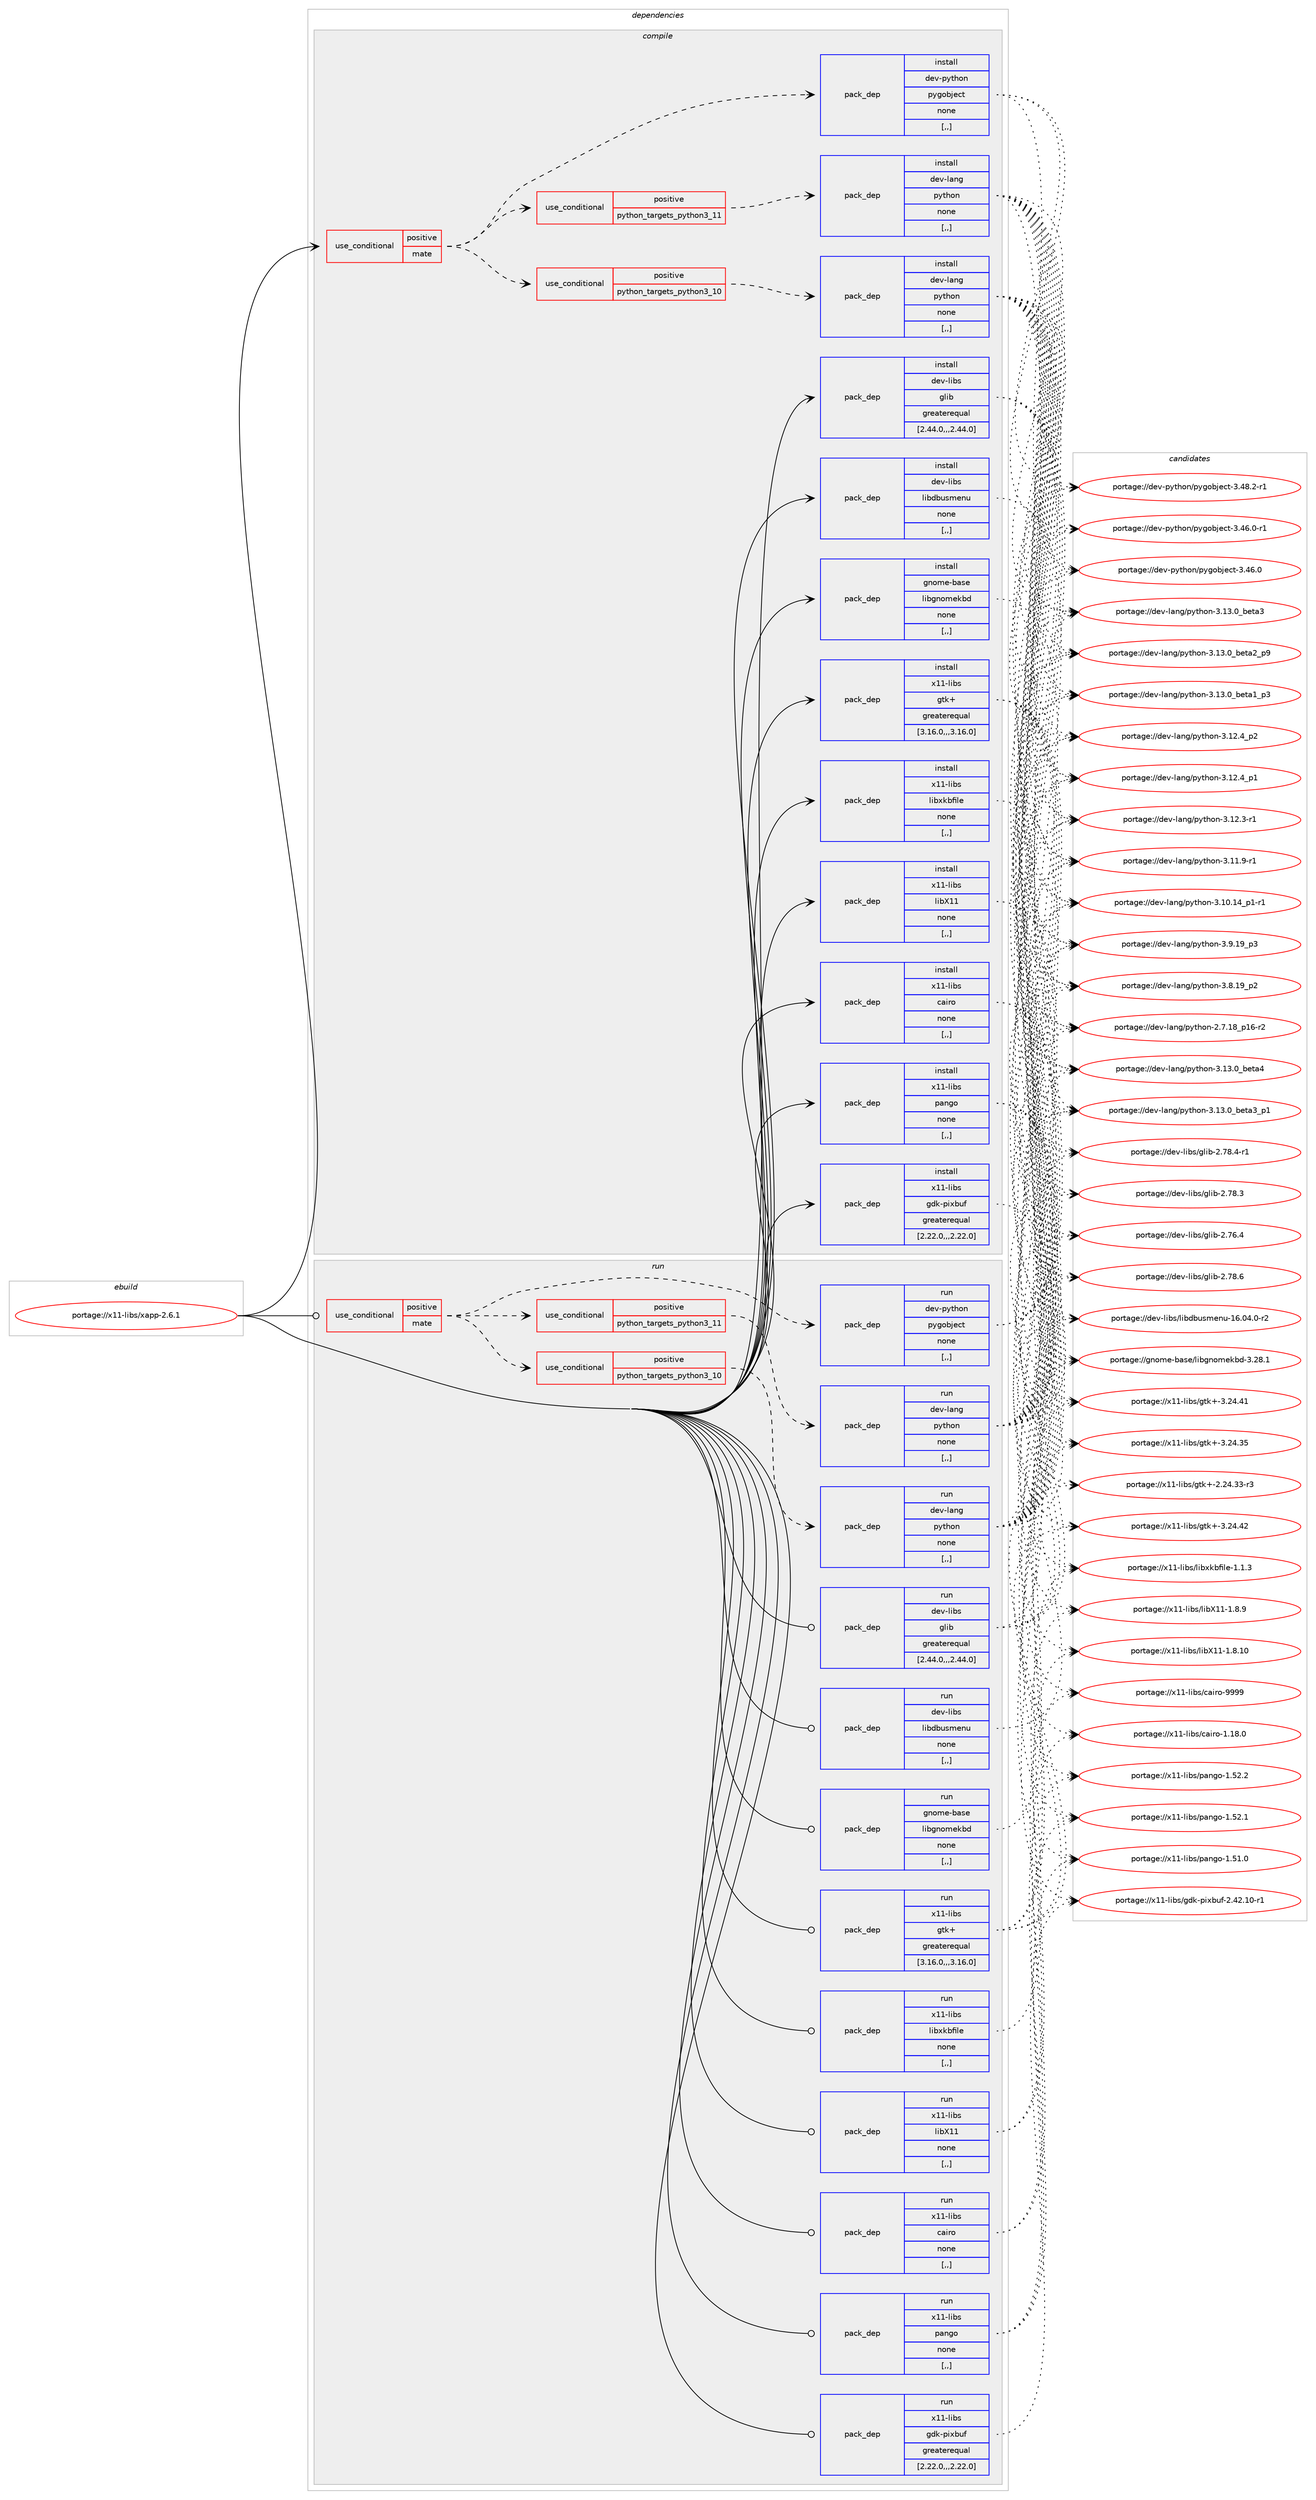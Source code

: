 digraph prolog {

# *************
# Graph options
# *************

newrank=true;
concentrate=true;
compound=true;
graph [rankdir=LR,fontname=Helvetica,fontsize=10,ranksep=1.5];#, ranksep=2.5, nodesep=0.2];
edge  [arrowhead=vee];
node  [fontname=Helvetica,fontsize=10];

# **********
# The ebuild
# **********

subgraph cluster_leftcol {
color=gray;
label=<<i>ebuild</i>>;
id [label="portage://x11-libs/xapp-2.6.1", color=red, width=4, href="../x11-libs/xapp-2.6.1.svg"];
}

# ****************
# The dependencies
# ****************

subgraph cluster_midcol {
color=gray;
label=<<i>dependencies</i>>;
subgraph cluster_compile {
fillcolor="#eeeeee";
style=filled;
label=<<i>compile</i>>;
subgraph cond122041 {
dependency459374 [label=<<TABLE BORDER="0" CELLBORDER="1" CELLSPACING="0" CELLPADDING="4"><TR><TD ROWSPAN="3" CELLPADDING="10">use_conditional</TD></TR><TR><TD>positive</TD></TR><TR><TD>mate</TD></TR></TABLE>>, shape=none, color=red];
subgraph cond122042 {
dependency459375 [label=<<TABLE BORDER="0" CELLBORDER="1" CELLSPACING="0" CELLPADDING="4"><TR><TD ROWSPAN="3" CELLPADDING="10">use_conditional</TD></TR><TR><TD>positive</TD></TR><TR><TD>python_targets_python3_10</TD></TR></TABLE>>, shape=none, color=red];
subgraph pack333950 {
dependency459376 [label=<<TABLE BORDER="0" CELLBORDER="1" CELLSPACING="0" CELLPADDING="4" WIDTH="220"><TR><TD ROWSPAN="6" CELLPADDING="30">pack_dep</TD></TR><TR><TD WIDTH="110">install</TD></TR><TR><TD>dev-lang</TD></TR><TR><TD>python</TD></TR><TR><TD>none</TD></TR><TR><TD>[,,]</TD></TR></TABLE>>, shape=none, color=blue];
}
dependency459375:e -> dependency459376:w [weight=20,style="dashed",arrowhead="vee"];
}
dependency459374:e -> dependency459375:w [weight=20,style="dashed",arrowhead="vee"];
subgraph cond122043 {
dependency459377 [label=<<TABLE BORDER="0" CELLBORDER="1" CELLSPACING="0" CELLPADDING="4"><TR><TD ROWSPAN="3" CELLPADDING="10">use_conditional</TD></TR><TR><TD>positive</TD></TR><TR><TD>python_targets_python3_11</TD></TR></TABLE>>, shape=none, color=red];
subgraph pack333951 {
dependency459378 [label=<<TABLE BORDER="0" CELLBORDER="1" CELLSPACING="0" CELLPADDING="4" WIDTH="220"><TR><TD ROWSPAN="6" CELLPADDING="30">pack_dep</TD></TR><TR><TD WIDTH="110">install</TD></TR><TR><TD>dev-lang</TD></TR><TR><TD>python</TD></TR><TR><TD>none</TD></TR><TR><TD>[,,]</TD></TR></TABLE>>, shape=none, color=blue];
}
dependency459377:e -> dependency459378:w [weight=20,style="dashed",arrowhead="vee"];
}
dependency459374:e -> dependency459377:w [weight=20,style="dashed",arrowhead="vee"];
subgraph pack333952 {
dependency459379 [label=<<TABLE BORDER="0" CELLBORDER="1" CELLSPACING="0" CELLPADDING="4" WIDTH="220"><TR><TD ROWSPAN="6" CELLPADDING="30">pack_dep</TD></TR><TR><TD WIDTH="110">install</TD></TR><TR><TD>dev-python</TD></TR><TR><TD>pygobject</TD></TR><TR><TD>none</TD></TR><TR><TD>[,,]</TD></TR></TABLE>>, shape=none, color=blue];
}
dependency459374:e -> dependency459379:w [weight=20,style="dashed",arrowhead="vee"];
}
id:e -> dependency459374:w [weight=20,style="solid",arrowhead="vee"];
subgraph pack333953 {
dependency459380 [label=<<TABLE BORDER="0" CELLBORDER="1" CELLSPACING="0" CELLPADDING="4" WIDTH="220"><TR><TD ROWSPAN="6" CELLPADDING="30">pack_dep</TD></TR><TR><TD WIDTH="110">install</TD></TR><TR><TD>dev-libs</TD></TR><TR><TD>glib</TD></TR><TR><TD>greaterequal</TD></TR><TR><TD>[2.44.0,,,2.44.0]</TD></TR></TABLE>>, shape=none, color=blue];
}
id:e -> dependency459380:w [weight=20,style="solid",arrowhead="vee"];
subgraph pack333954 {
dependency459381 [label=<<TABLE BORDER="0" CELLBORDER="1" CELLSPACING="0" CELLPADDING="4" WIDTH="220"><TR><TD ROWSPAN="6" CELLPADDING="30">pack_dep</TD></TR><TR><TD WIDTH="110">install</TD></TR><TR><TD>dev-libs</TD></TR><TR><TD>libdbusmenu</TD></TR><TR><TD>none</TD></TR><TR><TD>[,,]</TD></TR></TABLE>>, shape=none, color=blue];
}
id:e -> dependency459381:w [weight=20,style="solid",arrowhead="vee"];
subgraph pack333955 {
dependency459382 [label=<<TABLE BORDER="0" CELLBORDER="1" CELLSPACING="0" CELLPADDING="4" WIDTH="220"><TR><TD ROWSPAN="6" CELLPADDING="30">pack_dep</TD></TR><TR><TD WIDTH="110">install</TD></TR><TR><TD>gnome-base</TD></TR><TR><TD>libgnomekbd</TD></TR><TR><TD>none</TD></TR><TR><TD>[,,]</TD></TR></TABLE>>, shape=none, color=blue];
}
id:e -> dependency459382:w [weight=20,style="solid",arrowhead="vee"];
subgraph pack333956 {
dependency459383 [label=<<TABLE BORDER="0" CELLBORDER="1" CELLSPACING="0" CELLPADDING="4" WIDTH="220"><TR><TD ROWSPAN="6" CELLPADDING="30">pack_dep</TD></TR><TR><TD WIDTH="110">install</TD></TR><TR><TD>x11-libs</TD></TR><TR><TD>cairo</TD></TR><TR><TD>none</TD></TR><TR><TD>[,,]</TD></TR></TABLE>>, shape=none, color=blue];
}
id:e -> dependency459383:w [weight=20,style="solid",arrowhead="vee"];
subgraph pack333957 {
dependency459384 [label=<<TABLE BORDER="0" CELLBORDER="1" CELLSPACING="0" CELLPADDING="4" WIDTH="220"><TR><TD ROWSPAN="6" CELLPADDING="30">pack_dep</TD></TR><TR><TD WIDTH="110">install</TD></TR><TR><TD>x11-libs</TD></TR><TR><TD>gdk-pixbuf</TD></TR><TR><TD>greaterequal</TD></TR><TR><TD>[2.22.0,,,2.22.0]</TD></TR></TABLE>>, shape=none, color=blue];
}
id:e -> dependency459384:w [weight=20,style="solid",arrowhead="vee"];
subgraph pack333958 {
dependency459385 [label=<<TABLE BORDER="0" CELLBORDER="1" CELLSPACING="0" CELLPADDING="4" WIDTH="220"><TR><TD ROWSPAN="6" CELLPADDING="30">pack_dep</TD></TR><TR><TD WIDTH="110">install</TD></TR><TR><TD>x11-libs</TD></TR><TR><TD>gtk+</TD></TR><TR><TD>greaterequal</TD></TR><TR><TD>[3.16.0,,,3.16.0]</TD></TR></TABLE>>, shape=none, color=blue];
}
id:e -> dependency459385:w [weight=20,style="solid",arrowhead="vee"];
subgraph pack333959 {
dependency459386 [label=<<TABLE BORDER="0" CELLBORDER="1" CELLSPACING="0" CELLPADDING="4" WIDTH="220"><TR><TD ROWSPAN="6" CELLPADDING="30">pack_dep</TD></TR><TR><TD WIDTH="110">install</TD></TR><TR><TD>x11-libs</TD></TR><TR><TD>libX11</TD></TR><TR><TD>none</TD></TR><TR><TD>[,,]</TD></TR></TABLE>>, shape=none, color=blue];
}
id:e -> dependency459386:w [weight=20,style="solid",arrowhead="vee"];
subgraph pack333960 {
dependency459387 [label=<<TABLE BORDER="0" CELLBORDER="1" CELLSPACING="0" CELLPADDING="4" WIDTH="220"><TR><TD ROWSPAN="6" CELLPADDING="30">pack_dep</TD></TR><TR><TD WIDTH="110">install</TD></TR><TR><TD>x11-libs</TD></TR><TR><TD>libxkbfile</TD></TR><TR><TD>none</TD></TR><TR><TD>[,,]</TD></TR></TABLE>>, shape=none, color=blue];
}
id:e -> dependency459387:w [weight=20,style="solid",arrowhead="vee"];
subgraph pack333961 {
dependency459388 [label=<<TABLE BORDER="0" CELLBORDER="1" CELLSPACING="0" CELLPADDING="4" WIDTH="220"><TR><TD ROWSPAN="6" CELLPADDING="30">pack_dep</TD></TR><TR><TD WIDTH="110">install</TD></TR><TR><TD>x11-libs</TD></TR><TR><TD>pango</TD></TR><TR><TD>none</TD></TR><TR><TD>[,,]</TD></TR></TABLE>>, shape=none, color=blue];
}
id:e -> dependency459388:w [weight=20,style="solid",arrowhead="vee"];
}
subgraph cluster_compileandrun {
fillcolor="#eeeeee";
style=filled;
label=<<i>compile and run</i>>;
}
subgraph cluster_run {
fillcolor="#eeeeee";
style=filled;
label=<<i>run</i>>;
subgraph cond122044 {
dependency459389 [label=<<TABLE BORDER="0" CELLBORDER="1" CELLSPACING="0" CELLPADDING="4"><TR><TD ROWSPAN="3" CELLPADDING="10">use_conditional</TD></TR><TR><TD>positive</TD></TR><TR><TD>mate</TD></TR></TABLE>>, shape=none, color=red];
subgraph cond122045 {
dependency459390 [label=<<TABLE BORDER="0" CELLBORDER="1" CELLSPACING="0" CELLPADDING="4"><TR><TD ROWSPAN="3" CELLPADDING="10">use_conditional</TD></TR><TR><TD>positive</TD></TR><TR><TD>python_targets_python3_10</TD></TR></TABLE>>, shape=none, color=red];
subgraph pack333962 {
dependency459391 [label=<<TABLE BORDER="0" CELLBORDER="1" CELLSPACING="0" CELLPADDING="4" WIDTH="220"><TR><TD ROWSPAN="6" CELLPADDING="30">pack_dep</TD></TR><TR><TD WIDTH="110">run</TD></TR><TR><TD>dev-lang</TD></TR><TR><TD>python</TD></TR><TR><TD>none</TD></TR><TR><TD>[,,]</TD></TR></TABLE>>, shape=none, color=blue];
}
dependency459390:e -> dependency459391:w [weight=20,style="dashed",arrowhead="vee"];
}
dependency459389:e -> dependency459390:w [weight=20,style="dashed",arrowhead="vee"];
subgraph cond122046 {
dependency459392 [label=<<TABLE BORDER="0" CELLBORDER="1" CELLSPACING="0" CELLPADDING="4"><TR><TD ROWSPAN="3" CELLPADDING="10">use_conditional</TD></TR><TR><TD>positive</TD></TR><TR><TD>python_targets_python3_11</TD></TR></TABLE>>, shape=none, color=red];
subgraph pack333963 {
dependency459393 [label=<<TABLE BORDER="0" CELLBORDER="1" CELLSPACING="0" CELLPADDING="4" WIDTH="220"><TR><TD ROWSPAN="6" CELLPADDING="30">pack_dep</TD></TR><TR><TD WIDTH="110">run</TD></TR><TR><TD>dev-lang</TD></TR><TR><TD>python</TD></TR><TR><TD>none</TD></TR><TR><TD>[,,]</TD></TR></TABLE>>, shape=none, color=blue];
}
dependency459392:e -> dependency459393:w [weight=20,style="dashed",arrowhead="vee"];
}
dependency459389:e -> dependency459392:w [weight=20,style="dashed",arrowhead="vee"];
subgraph pack333964 {
dependency459394 [label=<<TABLE BORDER="0" CELLBORDER="1" CELLSPACING="0" CELLPADDING="4" WIDTH="220"><TR><TD ROWSPAN="6" CELLPADDING="30">pack_dep</TD></TR><TR><TD WIDTH="110">run</TD></TR><TR><TD>dev-python</TD></TR><TR><TD>pygobject</TD></TR><TR><TD>none</TD></TR><TR><TD>[,,]</TD></TR></TABLE>>, shape=none, color=blue];
}
dependency459389:e -> dependency459394:w [weight=20,style="dashed",arrowhead="vee"];
}
id:e -> dependency459389:w [weight=20,style="solid",arrowhead="odot"];
subgraph pack333965 {
dependency459395 [label=<<TABLE BORDER="0" CELLBORDER="1" CELLSPACING="0" CELLPADDING="4" WIDTH="220"><TR><TD ROWSPAN="6" CELLPADDING="30">pack_dep</TD></TR><TR><TD WIDTH="110">run</TD></TR><TR><TD>dev-libs</TD></TR><TR><TD>glib</TD></TR><TR><TD>greaterequal</TD></TR><TR><TD>[2.44.0,,,2.44.0]</TD></TR></TABLE>>, shape=none, color=blue];
}
id:e -> dependency459395:w [weight=20,style="solid",arrowhead="odot"];
subgraph pack333966 {
dependency459396 [label=<<TABLE BORDER="0" CELLBORDER="1" CELLSPACING="0" CELLPADDING="4" WIDTH="220"><TR><TD ROWSPAN="6" CELLPADDING="30">pack_dep</TD></TR><TR><TD WIDTH="110">run</TD></TR><TR><TD>dev-libs</TD></TR><TR><TD>libdbusmenu</TD></TR><TR><TD>none</TD></TR><TR><TD>[,,]</TD></TR></TABLE>>, shape=none, color=blue];
}
id:e -> dependency459396:w [weight=20,style="solid",arrowhead="odot"];
subgraph pack333967 {
dependency459397 [label=<<TABLE BORDER="0" CELLBORDER="1" CELLSPACING="0" CELLPADDING="4" WIDTH="220"><TR><TD ROWSPAN="6" CELLPADDING="30">pack_dep</TD></TR><TR><TD WIDTH="110">run</TD></TR><TR><TD>gnome-base</TD></TR><TR><TD>libgnomekbd</TD></TR><TR><TD>none</TD></TR><TR><TD>[,,]</TD></TR></TABLE>>, shape=none, color=blue];
}
id:e -> dependency459397:w [weight=20,style="solid",arrowhead="odot"];
subgraph pack333968 {
dependency459398 [label=<<TABLE BORDER="0" CELLBORDER="1" CELLSPACING="0" CELLPADDING="4" WIDTH="220"><TR><TD ROWSPAN="6" CELLPADDING="30">pack_dep</TD></TR><TR><TD WIDTH="110">run</TD></TR><TR><TD>x11-libs</TD></TR><TR><TD>cairo</TD></TR><TR><TD>none</TD></TR><TR><TD>[,,]</TD></TR></TABLE>>, shape=none, color=blue];
}
id:e -> dependency459398:w [weight=20,style="solid",arrowhead="odot"];
subgraph pack333969 {
dependency459399 [label=<<TABLE BORDER="0" CELLBORDER="1" CELLSPACING="0" CELLPADDING="4" WIDTH="220"><TR><TD ROWSPAN="6" CELLPADDING="30">pack_dep</TD></TR><TR><TD WIDTH="110">run</TD></TR><TR><TD>x11-libs</TD></TR><TR><TD>gdk-pixbuf</TD></TR><TR><TD>greaterequal</TD></TR><TR><TD>[2.22.0,,,2.22.0]</TD></TR></TABLE>>, shape=none, color=blue];
}
id:e -> dependency459399:w [weight=20,style="solid",arrowhead="odot"];
subgraph pack333970 {
dependency459400 [label=<<TABLE BORDER="0" CELLBORDER="1" CELLSPACING="0" CELLPADDING="4" WIDTH="220"><TR><TD ROWSPAN="6" CELLPADDING="30">pack_dep</TD></TR><TR><TD WIDTH="110">run</TD></TR><TR><TD>x11-libs</TD></TR><TR><TD>gtk+</TD></TR><TR><TD>greaterequal</TD></TR><TR><TD>[3.16.0,,,3.16.0]</TD></TR></TABLE>>, shape=none, color=blue];
}
id:e -> dependency459400:w [weight=20,style="solid",arrowhead="odot"];
subgraph pack333971 {
dependency459401 [label=<<TABLE BORDER="0" CELLBORDER="1" CELLSPACING="0" CELLPADDING="4" WIDTH="220"><TR><TD ROWSPAN="6" CELLPADDING="30">pack_dep</TD></TR><TR><TD WIDTH="110">run</TD></TR><TR><TD>x11-libs</TD></TR><TR><TD>libX11</TD></TR><TR><TD>none</TD></TR><TR><TD>[,,]</TD></TR></TABLE>>, shape=none, color=blue];
}
id:e -> dependency459401:w [weight=20,style="solid",arrowhead="odot"];
subgraph pack333972 {
dependency459402 [label=<<TABLE BORDER="0" CELLBORDER="1" CELLSPACING="0" CELLPADDING="4" WIDTH="220"><TR><TD ROWSPAN="6" CELLPADDING="30">pack_dep</TD></TR><TR><TD WIDTH="110">run</TD></TR><TR><TD>x11-libs</TD></TR><TR><TD>libxkbfile</TD></TR><TR><TD>none</TD></TR><TR><TD>[,,]</TD></TR></TABLE>>, shape=none, color=blue];
}
id:e -> dependency459402:w [weight=20,style="solid",arrowhead="odot"];
subgraph pack333973 {
dependency459403 [label=<<TABLE BORDER="0" CELLBORDER="1" CELLSPACING="0" CELLPADDING="4" WIDTH="220"><TR><TD ROWSPAN="6" CELLPADDING="30">pack_dep</TD></TR><TR><TD WIDTH="110">run</TD></TR><TR><TD>x11-libs</TD></TR><TR><TD>pango</TD></TR><TR><TD>none</TD></TR><TR><TD>[,,]</TD></TR></TABLE>>, shape=none, color=blue];
}
id:e -> dependency459403:w [weight=20,style="solid",arrowhead="odot"];
}
}

# **************
# The candidates
# **************

subgraph cluster_choices {
rank=same;
color=gray;
label=<<i>candidates</i>>;

subgraph choice333950 {
color=black;
nodesep=1;
choice1001011184510897110103471121211161041111104551464951464895981011169752 [label="portage://dev-lang/python-3.13.0_beta4", color=red, width=4,href="../dev-lang/python-3.13.0_beta4.svg"];
choice10010111845108971101034711212111610411111045514649514648959810111697519511249 [label="portage://dev-lang/python-3.13.0_beta3_p1", color=red, width=4,href="../dev-lang/python-3.13.0_beta3_p1.svg"];
choice1001011184510897110103471121211161041111104551464951464895981011169751 [label="portage://dev-lang/python-3.13.0_beta3", color=red, width=4,href="../dev-lang/python-3.13.0_beta3.svg"];
choice10010111845108971101034711212111610411111045514649514648959810111697509511257 [label="portage://dev-lang/python-3.13.0_beta2_p9", color=red, width=4,href="../dev-lang/python-3.13.0_beta2_p9.svg"];
choice10010111845108971101034711212111610411111045514649514648959810111697499511251 [label="portage://dev-lang/python-3.13.0_beta1_p3", color=red, width=4,href="../dev-lang/python-3.13.0_beta1_p3.svg"];
choice100101118451089711010347112121116104111110455146495046529511250 [label="portage://dev-lang/python-3.12.4_p2", color=red, width=4,href="../dev-lang/python-3.12.4_p2.svg"];
choice100101118451089711010347112121116104111110455146495046529511249 [label="portage://dev-lang/python-3.12.4_p1", color=red, width=4,href="../dev-lang/python-3.12.4_p1.svg"];
choice100101118451089711010347112121116104111110455146495046514511449 [label="portage://dev-lang/python-3.12.3-r1", color=red, width=4,href="../dev-lang/python-3.12.3-r1.svg"];
choice100101118451089711010347112121116104111110455146494946574511449 [label="portage://dev-lang/python-3.11.9-r1", color=red, width=4,href="../dev-lang/python-3.11.9-r1.svg"];
choice100101118451089711010347112121116104111110455146494846495295112494511449 [label="portage://dev-lang/python-3.10.14_p1-r1", color=red, width=4,href="../dev-lang/python-3.10.14_p1-r1.svg"];
choice100101118451089711010347112121116104111110455146574649579511251 [label="portage://dev-lang/python-3.9.19_p3", color=red, width=4,href="../dev-lang/python-3.9.19_p3.svg"];
choice100101118451089711010347112121116104111110455146564649579511250 [label="portage://dev-lang/python-3.8.19_p2", color=red, width=4,href="../dev-lang/python-3.8.19_p2.svg"];
choice100101118451089711010347112121116104111110455046554649569511249544511450 [label="portage://dev-lang/python-2.7.18_p16-r2", color=red, width=4,href="../dev-lang/python-2.7.18_p16-r2.svg"];
dependency459376:e -> choice1001011184510897110103471121211161041111104551464951464895981011169752:w [style=dotted,weight="100"];
dependency459376:e -> choice10010111845108971101034711212111610411111045514649514648959810111697519511249:w [style=dotted,weight="100"];
dependency459376:e -> choice1001011184510897110103471121211161041111104551464951464895981011169751:w [style=dotted,weight="100"];
dependency459376:e -> choice10010111845108971101034711212111610411111045514649514648959810111697509511257:w [style=dotted,weight="100"];
dependency459376:e -> choice10010111845108971101034711212111610411111045514649514648959810111697499511251:w [style=dotted,weight="100"];
dependency459376:e -> choice100101118451089711010347112121116104111110455146495046529511250:w [style=dotted,weight="100"];
dependency459376:e -> choice100101118451089711010347112121116104111110455146495046529511249:w [style=dotted,weight="100"];
dependency459376:e -> choice100101118451089711010347112121116104111110455146495046514511449:w [style=dotted,weight="100"];
dependency459376:e -> choice100101118451089711010347112121116104111110455146494946574511449:w [style=dotted,weight="100"];
dependency459376:e -> choice100101118451089711010347112121116104111110455146494846495295112494511449:w [style=dotted,weight="100"];
dependency459376:e -> choice100101118451089711010347112121116104111110455146574649579511251:w [style=dotted,weight="100"];
dependency459376:e -> choice100101118451089711010347112121116104111110455146564649579511250:w [style=dotted,weight="100"];
dependency459376:e -> choice100101118451089711010347112121116104111110455046554649569511249544511450:w [style=dotted,weight="100"];
}
subgraph choice333951 {
color=black;
nodesep=1;
choice1001011184510897110103471121211161041111104551464951464895981011169752 [label="portage://dev-lang/python-3.13.0_beta4", color=red, width=4,href="../dev-lang/python-3.13.0_beta4.svg"];
choice10010111845108971101034711212111610411111045514649514648959810111697519511249 [label="portage://dev-lang/python-3.13.0_beta3_p1", color=red, width=4,href="../dev-lang/python-3.13.0_beta3_p1.svg"];
choice1001011184510897110103471121211161041111104551464951464895981011169751 [label="portage://dev-lang/python-3.13.0_beta3", color=red, width=4,href="../dev-lang/python-3.13.0_beta3.svg"];
choice10010111845108971101034711212111610411111045514649514648959810111697509511257 [label="portage://dev-lang/python-3.13.0_beta2_p9", color=red, width=4,href="../dev-lang/python-3.13.0_beta2_p9.svg"];
choice10010111845108971101034711212111610411111045514649514648959810111697499511251 [label="portage://dev-lang/python-3.13.0_beta1_p3", color=red, width=4,href="../dev-lang/python-3.13.0_beta1_p3.svg"];
choice100101118451089711010347112121116104111110455146495046529511250 [label="portage://dev-lang/python-3.12.4_p2", color=red, width=4,href="../dev-lang/python-3.12.4_p2.svg"];
choice100101118451089711010347112121116104111110455146495046529511249 [label="portage://dev-lang/python-3.12.4_p1", color=red, width=4,href="../dev-lang/python-3.12.4_p1.svg"];
choice100101118451089711010347112121116104111110455146495046514511449 [label="portage://dev-lang/python-3.12.3-r1", color=red, width=4,href="../dev-lang/python-3.12.3-r1.svg"];
choice100101118451089711010347112121116104111110455146494946574511449 [label="portage://dev-lang/python-3.11.9-r1", color=red, width=4,href="../dev-lang/python-3.11.9-r1.svg"];
choice100101118451089711010347112121116104111110455146494846495295112494511449 [label="portage://dev-lang/python-3.10.14_p1-r1", color=red, width=4,href="../dev-lang/python-3.10.14_p1-r1.svg"];
choice100101118451089711010347112121116104111110455146574649579511251 [label="portage://dev-lang/python-3.9.19_p3", color=red, width=4,href="../dev-lang/python-3.9.19_p3.svg"];
choice100101118451089711010347112121116104111110455146564649579511250 [label="portage://dev-lang/python-3.8.19_p2", color=red, width=4,href="../dev-lang/python-3.8.19_p2.svg"];
choice100101118451089711010347112121116104111110455046554649569511249544511450 [label="portage://dev-lang/python-2.7.18_p16-r2", color=red, width=4,href="../dev-lang/python-2.7.18_p16-r2.svg"];
dependency459378:e -> choice1001011184510897110103471121211161041111104551464951464895981011169752:w [style=dotted,weight="100"];
dependency459378:e -> choice10010111845108971101034711212111610411111045514649514648959810111697519511249:w [style=dotted,weight="100"];
dependency459378:e -> choice1001011184510897110103471121211161041111104551464951464895981011169751:w [style=dotted,weight="100"];
dependency459378:e -> choice10010111845108971101034711212111610411111045514649514648959810111697509511257:w [style=dotted,weight="100"];
dependency459378:e -> choice10010111845108971101034711212111610411111045514649514648959810111697499511251:w [style=dotted,weight="100"];
dependency459378:e -> choice100101118451089711010347112121116104111110455146495046529511250:w [style=dotted,weight="100"];
dependency459378:e -> choice100101118451089711010347112121116104111110455146495046529511249:w [style=dotted,weight="100"];
dependency459378:e -> choice100101118451089711010347112121116104111110455146495046514511449:w [style=dotted,weight="100"];
dependency459378:e -> choice100101118451089711010347112121116104111110455146494946574511449:w [style=dotted,weight="100"];
dependency459378:e -> choice100101118451089711010347112121116104111110455146494846495295112494511449:w [style=dotted,weight="100"];
dependency459378:e -> choice100101118451089711010347112121116104111110455146574649579511251:w [style=dotted,weight="100"];
dependency459378:e -> choice100101118451089711010347112121116104111110455146564649579511250:w [style=dotted,weight="100"];
dependency459378:e -> choice100101118451089711010347112121116104111110455046554649569511249544511450:w [style=dotted,weight="100"];
}
subgraph choice333952 {
color=black;
nodesep=1;
choice10010111845112121116104111110471121211031119810610199116455146525646504511449 [label="portage://dev-python/pygobject-3.48.2-r1", color=red, width=4,href="../dev-python/pygobject-3.48.2-r1.svg"];
choice10010111845112121116104111110471121211031119810610199116455146525446484511449 [label="portage://dev-python/pygobject-3.46.0-r1", color=red, width=4,href="../dev-python/pygobject-3.46.0-r1.svg"];
choice1001011184511212111610411111047112121103111981061019911645514652544648 [label="portage://dev-python/pygobject-3.46.0", color=red, width=4,href="../dev-python/pygobject-3.46.0.svg"];
dependency459379:e -> choice10010111845112121116104111110471121211031119810610199116455146525646504511449:w [style=dotted,weight="100"];
dependency459379:e -> choice10010111845112121116104111110471121211031119810610199116455146525446484511449:w [style=dotted,weight="100"];
dependency459379:e -> choice1001011184511212111610411111047112121103111981061019911645514652544648:w [style=dotted,weight="100"];
}
subgraph choice333953 {
color=black;
nodesep=1;
choice1001011184510810598115471031081059845504655564654 [label="portage://dev-libs/glib-2.78.6", color=red, width=4,href="../dev-libs/glib-2.78.6.svg"];
choice10010111845108105981154710310810598455046555646524511449 [label="portage://dev-libs/glib-2.78.4-r1", color=red, width=4,href="../dev-libs/glib-2.78.4-r1.svg"];
choice1001011184510810598115471031081059845504655564651 [label="portage://dev-libs/glib-2.78.3", color=red, width=4,href="../dev-libs/glib-2.78.3.svg"];
choice1001011184510810598115471031081059845504655544652 [label="portage://dev-libs/glib-2.76.4", color=red, width=4,href="../dev-libs/glib-2.76.4.svg"];
dependency459380:e -> choice1001011184510810598115471031081059845504655564654:w [style=dotted,weight="100"];
dependency459380:e -> choice10010111845108105981154710310810598455046555646524511449:w [style=dotted,weight="100"];
dependency459380:e -> choice1001011184510810598115471031081059845504655564651:w [style=dotted,weight="100"];
dependency459380:e -> choice1001011184510810598115471031081059845504655544652:w [style=dotted,weight="100"];
}
subgraph choice333954 {
color=black;
nodesep=1;
choice100101118451081059811547108105981009811711510910111011745495446485246484511450 [label="portage://dev-libs/libdbusmenu-16.04.0-r2", color=red, width=4,href="../dev-libs/libdbusmenu-16.04.0-r2.svg"];
dependency459381:e -> choice100101118451081059811547108105981009811711510910111011745495446485246484511450:w [style=dotted,weight="100"];
}
subgraph choice333955 {
color=black;
nodesep=1;
choice10311011110910145989711510147108105981031101111091011079810045514650564649 [label="portage://gnome-base/libgnomekbd-3.28.1", color=red, width=4,href="../gnome-base/libgnomekbd-3.28.1.svg"];
dependency459382:e -> choice10311011110910145989711510147108105981031101111091011079810045514650564649:w [style=dotted,weight="100"];
}
subgraph choice333956 {
color=black;
nodesep=1;
choice120494945108105981154799971051141114557575757 [label="portage://x11-libs/cairo-9999", color=red, width=4,href="../x11-libs/cairo-9999.svg"];
choice1204949451081059811547999710511411145494649564648 [label="portage://x11-libs/cairo-1.18.0", color=red, width=4,href="../x11-libs/cairo-1.18.0.svg"];
dependency459383:e -> choice120494945108105981154799971051141114557575757:w [style=dotted,weight="100"];
dependency459383:e -> choice1204949451081059811547999710511411145494649564648:w [style=dotted,weight="100"];
}
subgraph choice333957 {
color=black;
nodesep=1;
choice1204949451081059811547103100107451121051209811710245504652504649484511449 [label="portage://x11-libs/gdk-pixbuf-2.42.10-r1", color=red, width=4,href="../x11-libs/gdk-pixbuf-2.42.10-r1.svg"];
dependency459384:e -> choice1204949451081059811547103100107451121051209811710245504652504649484511449:w [style=dotted,weight="100"];
}
subgraph choice333958 {
color=black;
nodesep=1;
choice1204949451081059811547103116107434551465052465250 [label="portage://x11-libs/gtk+-3.24.42", color=red, width=4,href="../x11-libs/gtk+-3.24.42.svg"];
choice1204949451081059811547103116107434551465052465249 [label="portage://x11-libs/gtk+-3.24.41", color=red, width=4,href="../x11-libs/gtk+-3.24.41.svg"];
choice1204949451081059811547103116107434551465052465153 [label="portage://x11-libs/gtk+-3.24.35", color=red, width=4,href="../x11-libs/gtk+-3.24.35.svg"];
choice12049494510810598115471031161074345504650524651514511451 [label="portage://x11-libs/gtk+-2.24.33-r3", color=red, width=4,href="../x11-libs/gtk+-2.24.33-r3.svg"];
dependency459385:e -> choice1204949451081059811547103116107434551465052465250:w [style=dotted,weight="100"];
dependency459385:e -> choice1204949451081059811547103116107434551465052465249:w [style=dotted,weight="100"];
dependency459385:e -> choice1204949451081059811547103116107434551465052465153:w [style=dotted,weight="100"];
dependency459385:e -> choice12049494510810598115471031161074345504650524651514511451:w [style=dotted,weight="100"];
}
subgraph choice333959 {
color=black;
nodesep=1;
choice12049494510810598115471081059888494945494656464948 [label="portage://x11-libs/libX11-1.8.10", color=red, width=4,href="../x11-libs/libX11-1.8.10.svg"];
choice120494945108105981154710810598884949454946564657 [label="portage://x11-libs/libX11-1.8.9", color=red, width=4,href="../x11-libs/libX11-1.8.9.svg"];
dependency459386:e -> choice12049494510810598115471081059888494945494656464948:w [style=dotted,weight="100"];
dependency459386:e -> choice120494945108105981154710810598884949454946564657:w [style=dotted,weight="100"];
}
subgraph choice333960 {
color=black;
nodesep=1;
choice12049494510810598115471081059812010798102105108101454946494651 [label="portage://x11-libs/libxkbfile-1.1.3", color=red, width=4,href="../x11-libs/libxkbfile-1.1.3.svg"];
dependency459387:e -> choice12049494510810598115471081059812010798102105108101454946494651:w [style=dotted,weight="100"];
}
subgraph choice333961 {
color=black;
nodesep=1;
choice12049494510810598115471129711010311145494653504650 [label="portage://x11-libs/pango-1.52.2", color=red, width=4,href="../x11-libs/pango-1.52.2.svg"];
choice12049494510810598115471129711010311145494653504649 [label="portage://x11-libs/pango-1.52.1", color=red, width=4,href="../x11-libs/pango-1.52.1.svg"];
choice12049494510810598115471129711010311145494653494648 [label="portage://x11-libs/pango-1.51.0", color=red, width=4,href="../x11-libs/pango-1.51.0.svg"];
dependency459388:e -> choice12049494510810598115471129711010311145494653504650:w [style=dotted,weight="100"];
dependency459388:e -> choice12049494510810598115471129711010311145494653504649:w [style=dotted,weight="100"];
dependency459388:e -> choice12049494510810598115471129711010311145494653494648:w [style=dotted,weight="100"];
}
subgraph choice333962 {
color=black;
nodesep=1;
choice1001011184510897110103471121211161041111104551464951464895981011169752 [label="portage://dev-lang/python-3.13.0_beta4", color=red, width=4,href="../dev-lang/python-3.13.0_beta4.svg"];
choice10010111845108971101034711212111610411111045514649514648959810111697519511249 [label="portage://dev-lang/python-3.13.0_beta3_p1", color=red, width=4,href="../dev-lang/python-3.13.0_beta3_p1.svg"];
choice1001011184510897110103471121211161041111104551464951464895981011169751 [label="portage://dev-lang/python-3.13.0_beta3", color=red, width=4,href="../dev-lang/python-3.13.0_beta3.svg"];
choice10010111845108971101034711212111610411111045514649514648959810111697509511257 [label="portage://dev-lang/python-3.13.0_beta2_p9", color=red, width=4,href="../dev-lang/python-3.13.0_beta2_p9.svg"];
choice10010111845108971101034711212111610411111045514649514648959810111697499511251 [label="portage://dev-lang/python-3.13.0_beta1_p3", color=red, width=4,href="../dev-lang/python-3.13.0_beta1_p3.svg"];
choice100101118451089711010347112121116104111110455146495046529511250 [label="portage://dev-lang/python-3.12.4_p2", color=red, width=4,href="../dev-lang/python-3.12.4_p2.svg"];
choice100101118451089711010347112121116104111110455146495046529511249 [label="portage://dev-lang/python-3.12.4_p1", color=red, width=4,href="../dev-lang/python-3.12.4_p1.svg"];
choice100101118451089711010347112121116104111110455146495046514511449 [label="portage://dev-lang/python-3.12.3-r1", color=red, width=4,href="../dev-lang/python-3.12.3-r1.svg"];
choice100101118451089711010347112121116104111110455146494946574511449 [label="portage://dev-lang/python-3.11.9-r1", color=red, width=4,href="../dev-lang/python-3.11.9-r1.svg"];
choice100101118451089711010347112121116104111110455146494846495295112494511449 [label="portage://dev-lang/python-3.10.14_p1-r1", color=red, width=4,href="../dev-lang/python-3.10.14_p1-r1.svg"];
choice100101118451089711010347112121116104111110455146574649579511251 [label="portage://dev-lang/python-3.9.19_p3", color=red, width=4,href="../dev-lang/python-3.9.19_p3.svg"];
choice100101118451089711010347112121116104111110455146564649579511250 [label="portage://dev-lang/python-3.8.19_p2", color=red, width=4,href="../dev-lang/python-3.8.19_p2.svg"];
choice100101118451089711010347112121116104111110455046554649569511249544511450 [label="portage://dev-lang/python-2.7.18_p16-r2", color=red, width=4,href="../dev-lang/python-2.7.18_p16-r2.svg"];
dependency459391:e -> choice1001011184510897110103471121211161041111104551464951464895981011169752:w [style=dotted,weight="100"];
dependency459391:e -> choice10010111845108971101034711212111610411111045514649514648959810111697519511249:w [style=dotted,weight="100"];
dependency459391:e -> choice1001011184510897110103471121211161041111104551464951464895981011169751:w [style=dotted,weight="100"];
dependency459391:e -> choice10010111845108971101034711212111610411111045514649514648959810111697509511257:w [style=dotted,weight="100"];
dependency459391:e -> choice10010111845108971101034711212111610411111045514649514648959810111697499511251:w [style=dotted,weight="100"];
dependency459391:e -> choice100101118451089711010347112121116104111110455146495046529511250:w [style=dotted,weight="100"];
dependency459391:e -> choice100101118451089711010347112121116104111110455146495046529511249:w [style=dotted,weight="100"];
dependency459391:e -> choice100101118451089711010347112121116104111110455146495046514511449:w [style=dotted,weight="100"];
dependency459391:e -> choice100101118451089711010347112121116104111110455146494946574511449:w [style=dotted,weight="100"];
dependency459391:e -> choice100101118451089711010347112121116104111110455146494846495295112494511449:w [style=dotted,weight="100"];
dependency459391:e -> choice100101118451089711010347112121116104111110455146574649579511251:w [style=dotted,weight="100"];
dependency459391:e -> choice100101118451089711010347112121116104111110455146564649579511250:w [style=dotted,weight="100"];
dependency459391:e -> choice100101118451089711010347112121116104111110455046554649569511249544511450:w [style=dotted,weight="100"];
}
subgraph choice333963 {
color=black;
nodesep=1;
choice1001011184510897110103471121211161041111104551464951464895981011169752 [label="portage://dev-lang/python-3.13.0_beta4", color=red, width=4,href="../dev-lang/python-3.13.0_beta4.svg"];
choice10010111845108971101034711212111610411111045514649514648959810111697519511249 [label="portage://dev-lang/python-3.13.0_beta3_p1", color=red, width=4,href="../dev-lang/python-3.13.0_beta3_p1.svg"];
choice1001011184510897110103471121211161041111104551464951464895981011169751 [label="portage://dev-lang/python-3.13.0_beta3", color=red, width=4,href="../dev-lang/python-3.13.0_beta3.svg"];
choice10010111845108971101034711212111610411111045514649514648959810111697509511257 [label="portage://dev-lang/python-3.13.0_beta2_p9", color=red, width=4,href="../dev-lang/python-3.13.0_beta2_p9.svg"];
choice10010111845108971101034711212111610411111045514649514648959810111697499511251 [label="portage://dev-lang/python-3.13.0_beta1_p3", color=red, width=4,href="../dev-lang/python-3.13.0_beta1_p3.svg"];
choice100101118451089711010347112121116104111110455146495046529511250 [label="portage://dev-lang/python-3.12.4_p2", color=red, width=4,href="../dev-lang/python-3.12.4_p2.svg"];
choice100101118451089711010347112121116104111110455146495046529511249 [label="portage://dev-lang/python-3.12.4_p1", color=red, width=4,href="../dev-lang/python-3.12.4_p1.svg"];
choice100101118451089711010347112121116104111110455146495046514511449 [label="portage://dev-lang/python-3.12.3-r1", color=red, width=4,href="../dev-lang/python-3.12.3-r1.svg"];
choice100101118451089711010347112121116104111110455146494946574511449 [label="portage://dev-lang/python-3.11.9-r1", color=red, width=4,href="../dev-lang/python-3.11.9-r1.svg"];
choice100101118451089711010347112121116104111110455146494846495295112494511449 [label="portage://dev-lang/python-3.10.14_p1-r1", color=red, width=4,href="../dev-lang/python-3.10.14_p1-r1.svg"];
choice100101118451089711010347112121116104111110455146574649579511251 [label="portage://dev-lang/python-3.9.19_p3", color=red, width=4,href="../dev-lang/python-3.9.19_p3.svg"];
choice100101118451089711010347112121116104111110455146564649579511250 [label="portage://dev-lang/python-3.8.19_p2", color=red, width=4,href="../dev-lang/python-3.8.19_p2.svg"];
choice100101118451089711010347112121116104111110455046554649569511249544511450 [label="portage://dev-lang/python-2.7.18_p16-r2", color=red, width=4,href="../dev-lang/python-2.7.18_p16-r2.svg"];
dependency459393:e -> choice1001011184510897110103471121211161041111104551464951464895981011169752:w [style=dotted,weight="100"];
dependency459393:e -> choice10010111845108971101034711212111610411111045514649514648959810111697519511249:w [style=dotted,weight="100"];
dependency459393:e -> choice1001011184510897110103471121211161041111104551464951464895981011169751:w [style=dotted,weight="100"];
dependency459393:e -> choice10010111845108971101034711212111610411111045514649514648959810111697509511257:w [style=dotted,weight="100"];
dependency459393:e -> choice10010111845108971101034711212111610411111045514649514648959810111697499511251:w [style=dotted,weight="100"];
dependency459393:e -> choice100101118451089711010347112121116104111110455146495046529511250:w [style=dotted,weight="100"];
dependency459393:e -> choice100101118451089711010347112121116104111110455146495046529511249:w [style=dotted,weight="100"];
dependency459393:e -> choice100101118451089711010347112121116104111110455146495046514511449:w [style=dotted,weight="100"];
dependency459393:e -> choice100101118451089711010347112121116104111110455146494946574511449:w [style=dotted,weight="100"];
dependency459393:e -> choice100101118451089711010347112121116104111110455146494846495295112494511449:w [style=dotted,weight="100"];
dependency459393:e -> choice100101118451089711010347112121116104111110455146574649579511251:w [style=dotted,weight="100"];
dependency459393:e -> choice100101118451089711010347112121116104111110455146564649579511250:w [style=dotted,weight="100"];
dependency459393:e -> choice100101118451089711010347112121116104111110455046554649569511249544511450:w [style=dotted,weight="100"];
}
subgraph choice333964 {
color=black;
nodesep=1;
choice10010111845112121116104111110471121211031119810610199116455146525646504511449 [label="portage://dev-python/pygobject-3.48.2-r1", color=red, width=4,href="../dev-python/pygobject-3.48.2-r1.svg"];
choice10010111845112121116104111110471121211031119810610199116455146525446484511449 [label="portage://dev-python/pygobject-3.46.0-r1", color=red, width=4,href="../dev-python/pygobject-3.46.0-r1.svg"];
choice1001011184511212111610411111047112121103111981061019911645514652544648 [label="portage://dev-python/pygobject-3.46.0", color=red, width=4,href="../dev-python/pygobject-3.46.0.svg"];
dependency459394:e -> choice10010111845112121116104111110471121211031119810610199116455146525646504511449:w [style=dotted,weight="100"];
dependency459394:e -> choice10010111845112121116104111110471121211031119810610199116455146525446484511449:w [style=dotted,weight="100"];
dependency459394:e -> choice1001011184511212111610411111047112121103111981061019911645514652544648:w [style=dotted,weight="100"];
}
subgraph choice333965 {
color=black;
nodesep=1;
choice1001011184510810598115471031081059845504655564654 [label="portage://dev-libs/glib-2.78.6", color=red, width=4,href="../dev-libs/glib-2.78.6.svg"];
choice10010111845108105981154710310810598455046555646524511449 [label="portage://dev-libs/glib-2.78.4-r1", color=red, width=4,href="../dev-libs/glib-2.78.4-r1.svg"];
choice1001011184510810598115471031081059845504655564651 [label="portage://dev-libs/glib-2.78.3", color=red, width=4,href="../dev-libs/glib-2.78.3.svg"];
choice1001011184510810598115471031081059845504655544652 [label="portage://dev-libs/glib-2.76.4", color=red, width=4,href="../dev-libs/glib-2.76.4.svg"];
dependency459395:e -> choice1001011184510810598115471031081059845504655564654:w [style=dotted,weight="100"];
dependency459395:e -> choice10010111845108105981154710310810598455046555646524511449:w [style=dotted,weight="100"];
dependency459395:e -> choice1001011184510810598115471031081059845504655564651:w [style=dotted,weight="100"];
dependency459395:e -> choice1001011184510810598115471031081059845504655544652:w [style=dotted,weight="100"];
}
subgraph choice333966 {
color=black;
nodesep=1;
choice100101118451081059811547108105981009811711510910111011745495446485246484511450 [label="portage://dev-libs/libdbusmenu-16.04.0-r2", color=red, width=4,href="../dev-libs/libdbusmenu-16.04.0-r2.svg"];
dependency459396:e -> choice100101118451081059811547108105981009811711510910111011745495446485246484511450:w [style=dotted,weight="100"];
}
subgraph choice333967 {
color=black;
nodesep=1;
choice10311011110910145989711510147108105981031101111091011079810045514650564649 [label="portage://gnome-base/libgnomekbd-3.28.1", color=red, width=4,href="../gnome-base/libgnomekbd-3.28.1.svg"];
dependency459397:e -> choice10311011110910145989711510147108105981031101111091011079810045514650564649:w [style=dotted,weight="100"];
}
subgraph choice333968 {
color=black;
nodesep=1;
choice120494945108105981154799971051141114557575757 [label="portage://x11-libs/cairo-9999", color=red, width=4,href="../x11-libs/cairo-9999.svg"];
choice1204949451081059811547999710511411145494649564648 [label="portage://x11-libs/cairo-1.18.0", color=red, width=4,href="../x11-libs/cairo-1.18.0.svg"];
dependency459398:e -> choice120494945108105981154799971051141114557575757:w [style=dotted,weight="100"];
dependency459398:e -> choice1204949451081059811547999710511411145494649564648:w [style=dotted,weight="100"];
}
subgraph choice333969 {
color=black;
nodesep=1;
choice1204949451081059811547103100107451121051209811710245504652504649484511449 [label="portage://x11-libs/gdk-pixbuf-2.42.10-r1", color=red, width=4,href="../x11-libs/gdk-pixbuf-2.42.10-r1.svg"];
dependency459399:e -> choice1204949451081059811547103100107451121051209811710245504652504649484511449:w [style=dotted,weight="100"];
}
subgraph choice333970 {
color=black;
nodesep=1;
choice1204949451081059811547103116107434551465052465250 [label="portage://x11-libs/gtk+-3.24.42", color=red, width=4,href="../x11-libs/gtk+-3.24.42.svg"];
choice1204949451081059811547103116107434551465052465249 [label="portage://x11-libs/gtk+-3.24.41", color=red, width=4,href="../x11-libs/gtk+-3.24.41.svg"];
choice1204949451081059811547103116107434551465052465153 [label="portage://x11-libs/gtk+-3.24.35", color=red, width=4,href="../x11-libs/gtk+-3.24.35.svg"];
choice12049494510810598115471031161074345504650524651514511451 [label="portage://x11-libs/gtk+-2.24.33-r3", color=red, width=4,href="../x11-libs/gtk+-2.24.33-r3.svg"];
dependency459400:e -> choice1204949451081059811547103116107434551465052465250:w [style=dotted,weight="100"];
dependency459400:e -> choice1204949451081059811547103116107434551465052465249:w [style=dotted,weight="100"];
dependency459400:e -> choice1204949451081059811547103116107434551465052465153:w [style=dotted,weight="100"];
dependency459400:e -> choice12049494510810598115471031161074345504650524651514511451:w [style=dotted,weight="100"];
}
subgraph choice333971 {
color=black;
nodesep=1;
choice12049494510810598115471081059888494945494656464948 [label="portage://x11-libs/libX11-1.8.10", color=red, width=4,href="../x11-libs/libX11-1.8.10.svg"];
choice120494945108105981154710810598884949454946564657 [label="portage://x11-libs/libX11-1.8.9", color=red, width=4,href="../x11-libs/libX11-1.8.9.svg"];
dependency459401:e -> choice12049494510810598115471081059888494945494656464948:w [style=dotted,weight="100"];
dependency459401:e -> choice120494945108105981154710810598884949454946564657:w [style=dotted,weight="100"];
}
subgraph choice333972 {
color=black;
nodesep=1;
choice12049494510810598115471081059812010798102105108101454946494651 [label="portage://x11-libs/libxkbfile-1.1.3", color=red, width=4,href="../x11-libs/libxkbfile-1.1.3.svg"];
dependency459402:e -> choice12049494510810598115471081059812010798102105108101454946494651:w [style=dotted,weight="100"];
}
subgraph choice333973 {
color=black;
nodesep=1;
choice12049494510810598115471129711010311145494653504650 [label="portage://x11-libs/pango-1.52.2", color=red, width=4,href="../x11-libs/pango-1.52.2.svg"];
choice12049494510810598115471129711010311145494653504649 [label="portage://x11-libs/pango-1.52.1", color=red, width=4,href="../x11-libs/pango-1.52.1.svg"];
choice12049494510810598115471129711010311145494653494648 [label="portage://x11-libs/pango-1.51.0", color=red, width=4,href="../x11-libs/pango-1.51.0.svg"];
dependency459403:e -> choice12049494510810598115471129711010311145494653504650:w [style=dotted,weight="100"];
dependency459403:e -> choice12049494510810598115471129711010311145494653504649:w [style=dotted,weight="100"];
dependency459403:e -> choice12049494510810598115471129711010311145494653494648:w [style=dotted,weight="100"];
}
}

}

